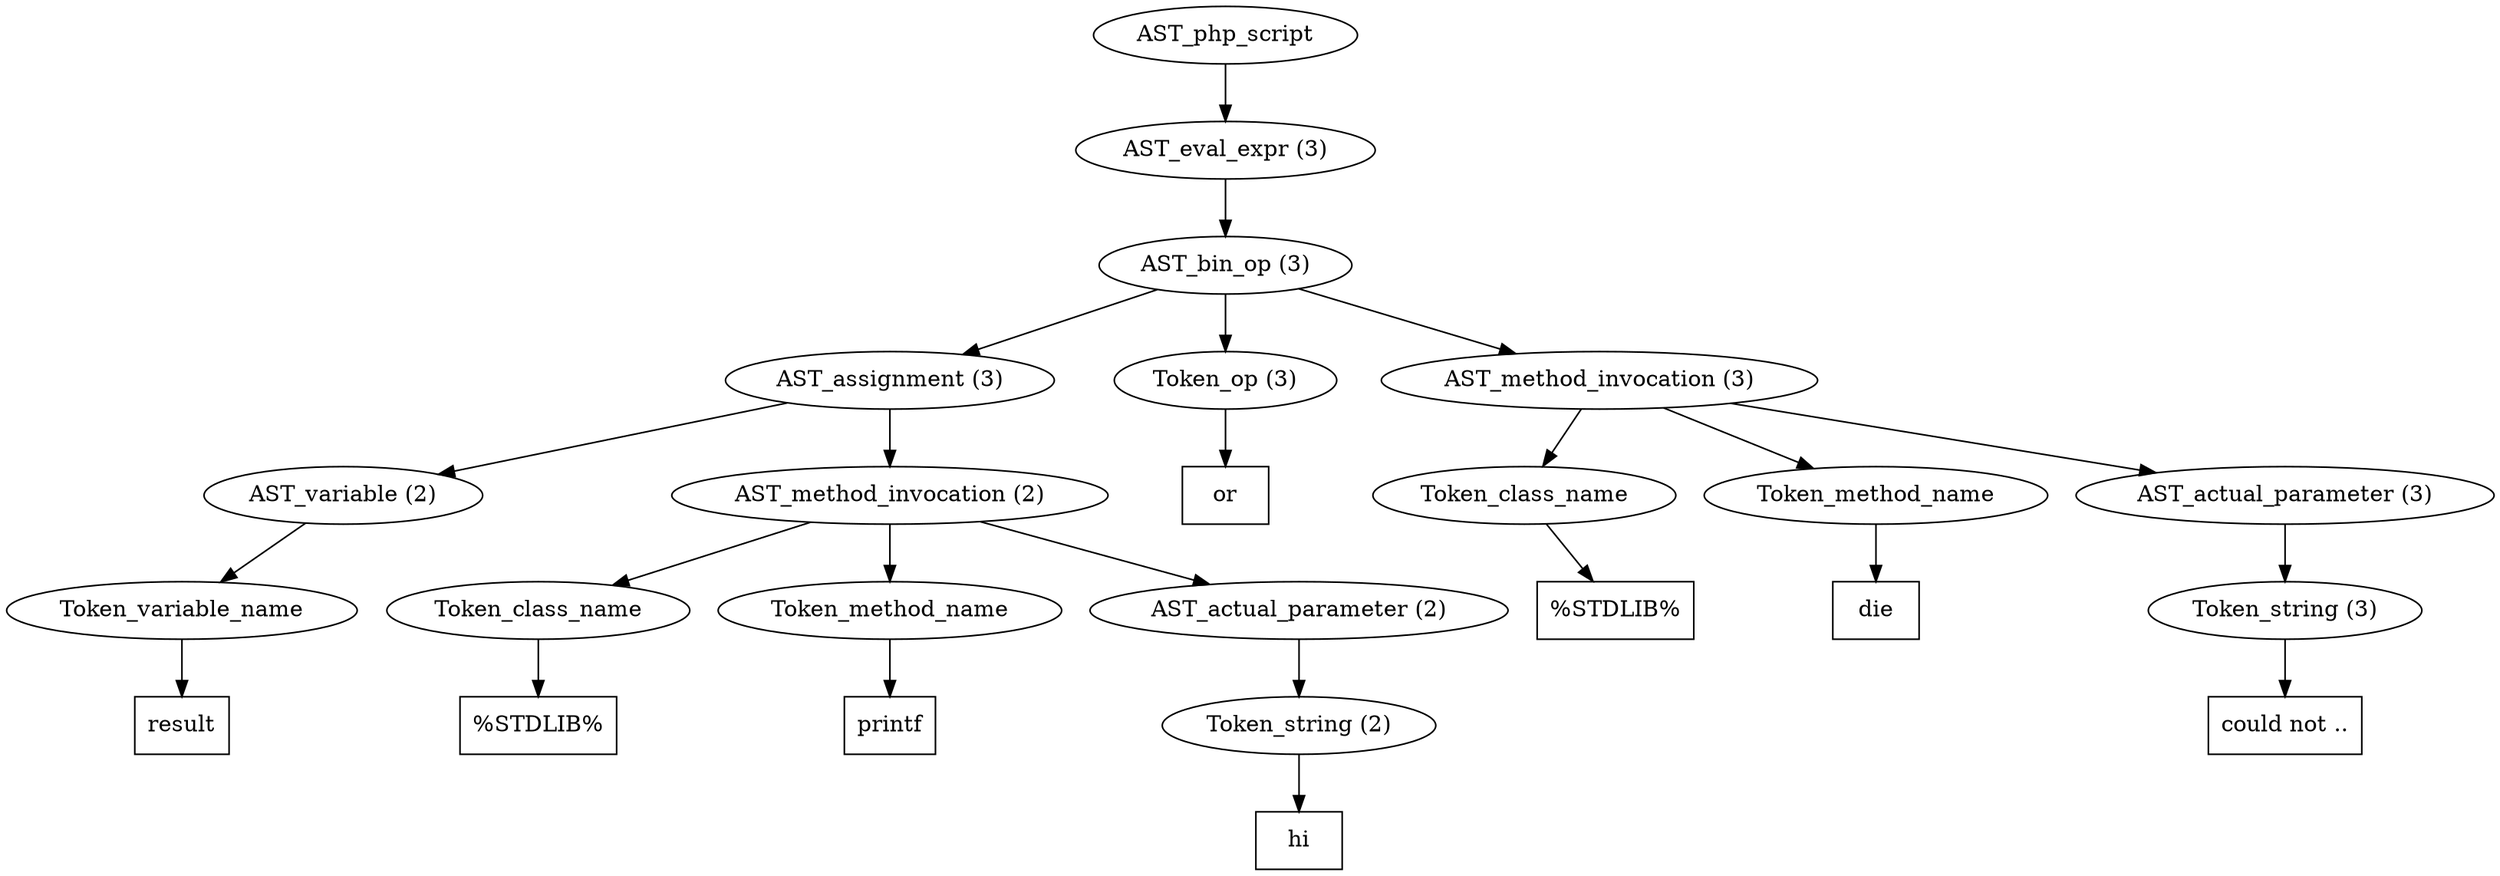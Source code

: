 /*
 * AST in dot format generated by phc -- the PHP compiler
 */

digraph AST {
node_0 [label="AST_php_script"];
node_1 [label="AST_eval_expr (3)"];
node_2 [label="AST_bin_op (3)"];
node_3 [label="AST_assignment (3)"];
node_4 [label="AST_variable (2)"];
node_5 [label="Token_variable_name"];
node_6 [label="result", shape=box]
node_5 -> node_6;
node_4 -> node_5;
node_7 [label="AST_method_invocation (2)"];
node_8 [label="Token_class_name"];
node_9 [label="%STDLIB%", shape=box]
node_8 -> node_9;
node_10 [label="Token_method_name"];
node_11 [label="printf", shape=box]
node_10 -> node_11;
node_12 [label="AST_actual_parameter (2)"];
node_13 [label="Token_string (2)"];
node_14 [label="hi", shape=box]
node_13 -> node_14;
node_12 -> node_13;
node_7 -> node_12;
node_7 -> node_10;
node_7 -> node_8;
node_3 -> node_7;
node_3 -> node_4;
node_15 [label="Token_op (3)"];
node_16 [label="or", shape=box]
node_15 -> node_16;
node_17 [label="AST_method_invocation (3)"];
node_18 [label="Token_class_name"];
node_19 [label="%STDLIB%", shape=box]
node_18 -> node_19;
node_20 [label="Token_method_name"];
node_21 [label="die", shape=box]
node_20 -> node_21;
node_22 [label="AST_actual_parameter (3)"];
node_23 [label="Token_string (3)"];
node_24 [label="could not ..", shape=box]
node_23 -> node_24;
node_22 -> node_23;
node_17 -> node_22;
node_17 -> node_20;
node_17 -> node_18;
node_2 -> node_17;
node_2 -> node_15;
node_2 -> node_3;
node_1 -> node_2;
node_0 -> node_1;
}
